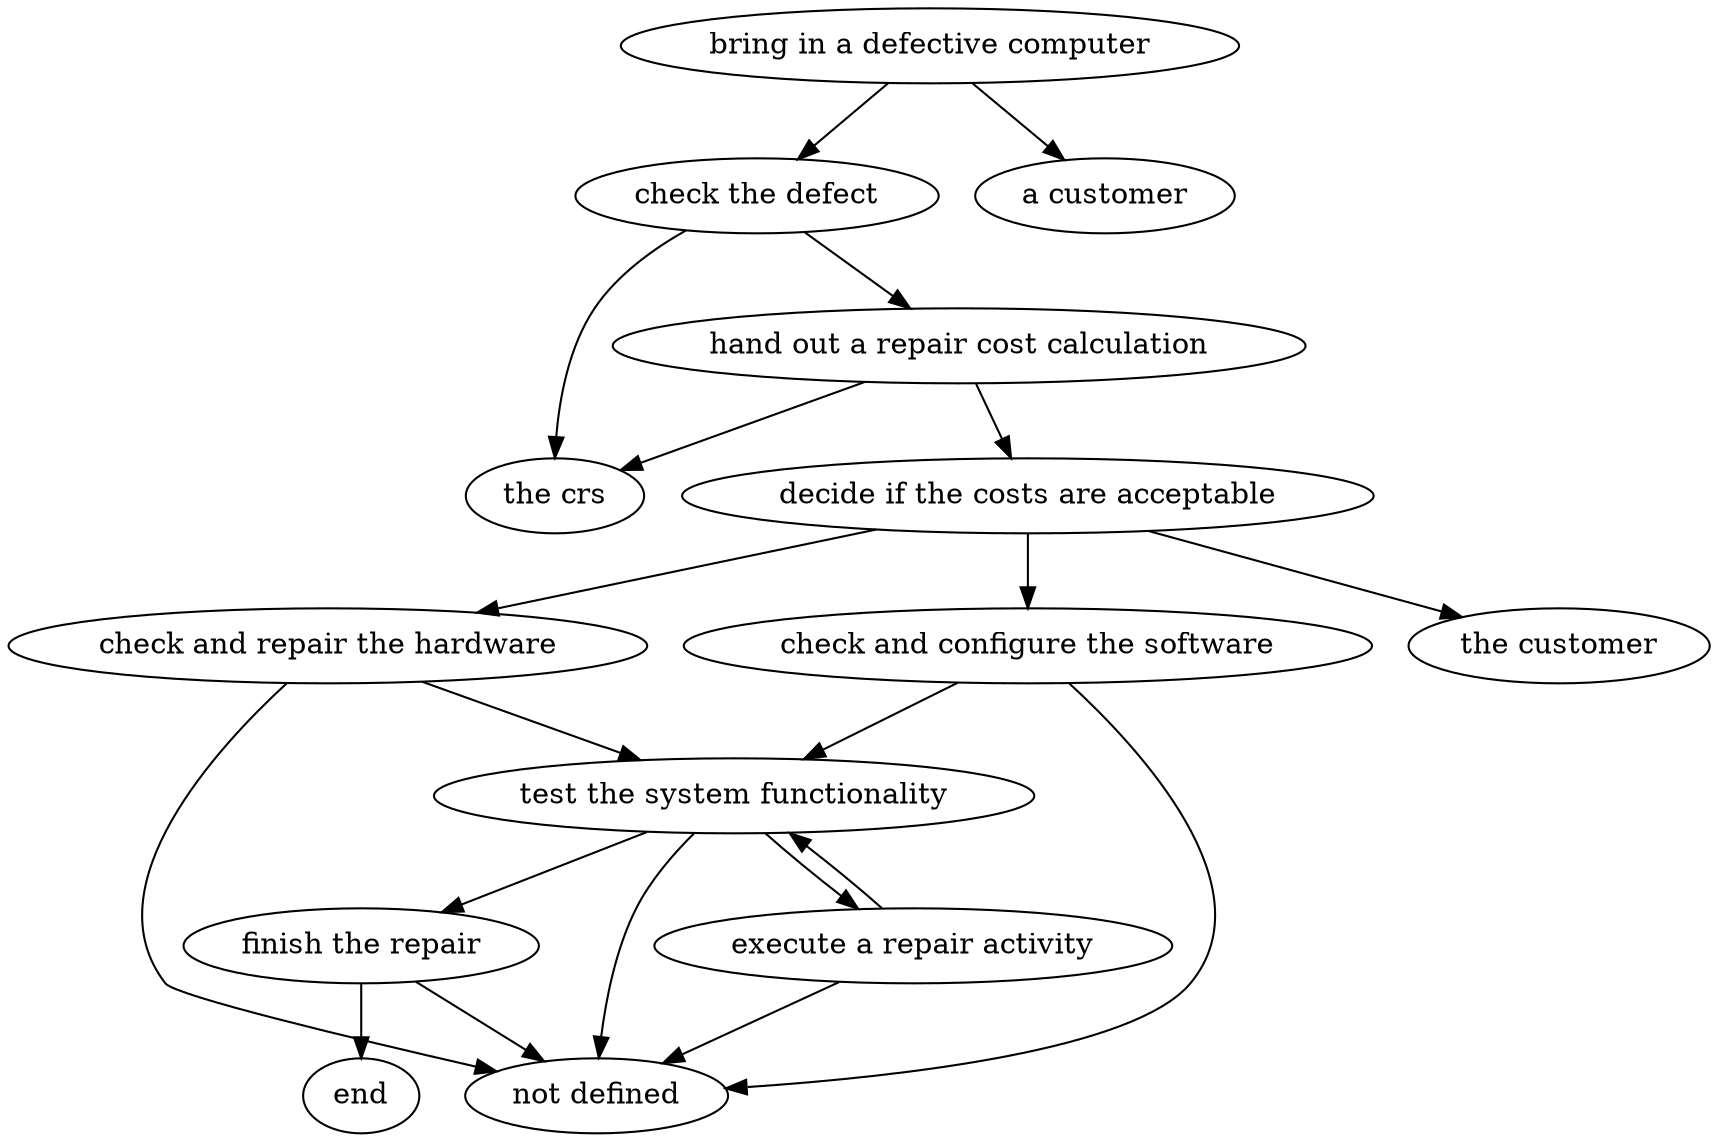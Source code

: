strict digraph "doc-1.2" {
	graph [name="doc-1.2"];
	"bring in a defective computer"	[attrs="{'type': 'Activity', 'label': 'bring in a defective computer'}"];
	"check the defect"	[attrs="{'type': 'Activity', 'label': 'check the defect'}"];
	"bring in a defective computer" -> "check the defect"	[attrs="{'type': 'flow', 'label': 'flow'}"];
	"a customer"	[attrs="{'type': 'Actor', 'label': 'a customer'}"];
	"bring in a defective computer" -> "a customer"	[attrs="{'type': 'actor performer', 'label': 'actor performer'}"];
	"hand out a repair cost calculation"	[attrs="{'type': 'Activity', 'label': 'hand out a repair cost calculation'}"];
	"check the defect" -> "hand out a repair cost calculation"	[attrs="{'type': 'flow', 'label': 'flow'}"];
	"the crs"	[attrs="{'type': 'Actor', 'label': 'the crs'}"];
	"check the defect" -> "the crs"	[attrs="{'type': 'actor performer', 'label': 'actor performer'}"];
	"decide if the costs are acceptable"	[attrs="{'type': 'Activity', 'label': 'decide if the costs are acceptable'}"];
	"hand out a repair cost calculation" -> "decide if the costs are acceptable"	[attrs="{'type': 'flow', 'label': 'flow'}"];
	"hand out a repair cost calculation" -> "the crs"	[attrs="{'type': 'actor performer', 'label': 'actor performer'}"];
	"check and repair the hardware"	[attrs="{'type': 'Activity', 'label': 'check and repair the hardware'}"];
	"decide if the costs are acceptable" -> "check and repair the hardware"	[attrs="{'type': 'flow', 'label': 'flow'}"];
	"check and configure the software"	[attrs="{'type': 'Activity', 'label': 'check and configure the software'}"];
	"decide if the costs are acceptable" -> "check and configure the software"	[attrs="{'type': 'flow', 'label': 'flow'}"];
	"the customer"	[attrs="{'type': 'Actor', 'label': 'the customer'}"];
	"decide if the costs are acceptable" -> "the customer"	[attrs="{'type': 'actor performer', 'label': 'actor performer'}"];
	"test the system functionality"	[attrs="{'type': 'Activity', 'label': 'test the system functionality'}"];
	"check and repair the hardware" -> "test the system functionality"	[attrs="{'type': 'flow', 'label': 'flow'}"];
	"not defined"	[attrs="{'type': 'Actor', 'label': 'not defined'}"];
	"check and repair the hardware" -> "not defined"	[attrs="{'type': 'actor performer', 'label': 'actor performer'}"];
	"check and configure the software" -> "test the system functionality"	[attrs="{'type': 'flow', 'label': 'flow'}"];
	"check and configure the software" -> "not defined"	[attrs="{'type': 'actor performer', 'label': 'actor performer'}"];
	"execute a repair activity"	[attrs="{'type': 'Activity', 'label': 'execute a repair activity'}"];
	"test the system functionality" -> "execute a repair activity"	[attrs="{'type': 'flow', 'label': 'flow'}"];
	"finish the repair"	[attrs="{'type': 'Activity', 'label': 'finish the repair'}"];
	"test the system functionality" -> "finish the repair"	[attrs="{'type': 'flow', 'label': 'flow'}"];
	"test the system functionality" -> "not defined"	[attrs="{'type': 'actor performer', 'label': 'actor performer'}"];
	"execute a repair activity" -> "test the system functionality"	[attrs="{'type': 'flow', 'label': 'flow'}"];
	"execute a repair activity" -> "not defined"	[attrs="{'type': 'actor performer', 'label': 'actor performer'}"];
	"finish the repair" -> "not defined"	[attrs="{'type': 'actor performer', 'label': 'actor performer'}"];
	end	[attrs="{'type': 'Activity', 'label': 'end'}"];
	"finish the repair" -> end	[attrs="{'type': 'flow', 'label': 'flow'}"];
}
